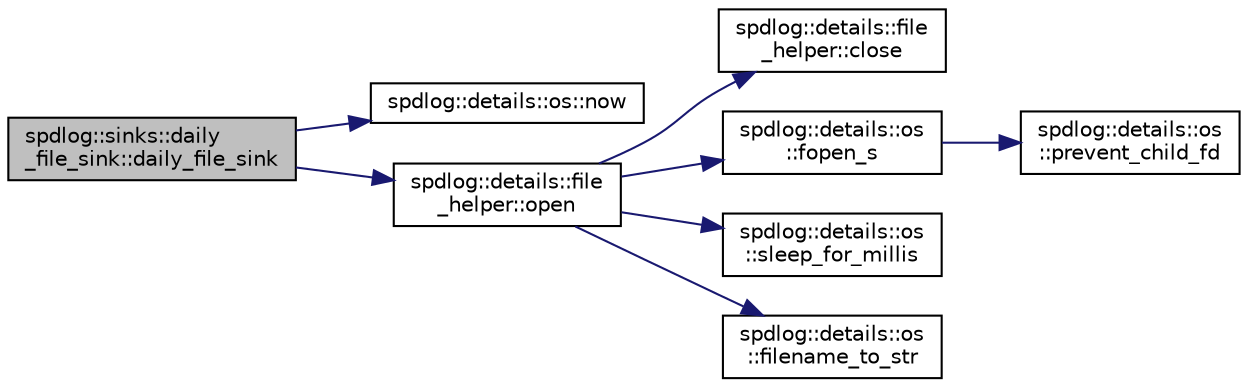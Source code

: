 digraph "spdlog::sinks::daily_file_sink::daily_file_sink"
{
  edge [fontname="Helvetica",fontsize="10",labelfontname="Helvetica",labelfontsize="10"];
  node [fontname="Helvetica",fontsize="10",shape=record];
  rankdir="LR";
  Node1 [label="spdlog::sinks::daily\l_file_sink::daily_file_sink",height=0.2,width=0.4,color="black", fillcolor="grey75", style="filled" fontcolor="black"];
  Node1 -> Node2 [color="midnightblue",fontsize="10",style="solid",fontname="Helvetica"];
  Node2 [label="spdlog::details::os::now",height=0.2,width=0.4,color="black", fillcolor="white", style="filled",URL="$namespacespdlog_1_1details_1_1os.html#ab86a7d9f1495a0edae71ce647bae6a66"];
  Node1 -> Node3 [color="midnightblue",fontsize="10",style="solid",fontname="Helvetica"];
  Node3 [label="spdlog::details::file\l_helper::open",height=0.2,width=0.4,color="black", fillcolor="white", style="filled",URL="$classspdlog_1_1details_1_1file__helper.html#a8612066fd098080cc60e3aefed6a6085"];
  Node3 -> Node4 [color="midnightblue",fontsize="10",style="solid",fontname="Helvetica"];
  Node4 [label="spdlog::details::file\l_helper::close",height=0.2,width=0.4,color="black", fillcolor="white", style="filled",URL="$classspdlog_1_1details_1_1file__helper.html#a6a6d7a75014ae880857b4fe4fd01dc7a"];
  Node3 -> Node5 [color="midnightblue",fontsize="10",style="solid",fontname="Helvetica"];
  Node5 [label="spdlog::details::os\l::fopen_s",height=0.2,width=0.4,color="black", fillcolor="white", style="filled",URL="$namespacespdlog_1_1details_1_1os.html#af2d11a0b892e2f0cb3c6beba4c659a47"];
  Node5 -> Node6 [color="midnightblue",fontsize="10",style="solid",fontname="Helvetica"];
  Node6 [label="spdlog::details::os\l::prevent_child_fd",height=0.2,width=0.4,color="black", fillcolor="white", style="filled",URL="$namespacespdlog_1_1details_1_1os.html#a58e68538bb3667c56f3623bf047093d6"];
  Node3 -> Node7 [color="midnightblue",fontsize="10",style="solid",fontname="Helvetica"];
  Node7 [label="spdlog::details::os\l::sleep_for_millis",height=0.2,width=0.4,color="black", fillcolor="white", style="filled",URL="$namespacespdlog_1_1details_1_1os.html#a49ccbc872aa679db9d1187a48897804e"];
  Node3 -> Node8 [color="midnightblue",fontsize="10",style="solid",fontname="Helvetica"];
  Node8 [label="spdlog::details::os\l::filename_to_str",height=0.2,width=0.4,color="black", fillcolor="white", style="filled",URL="$namespacespdlog_1_1details_1_1os.html#ac7c0d6af1f3f652f23e57f057217b9a7"];
}
